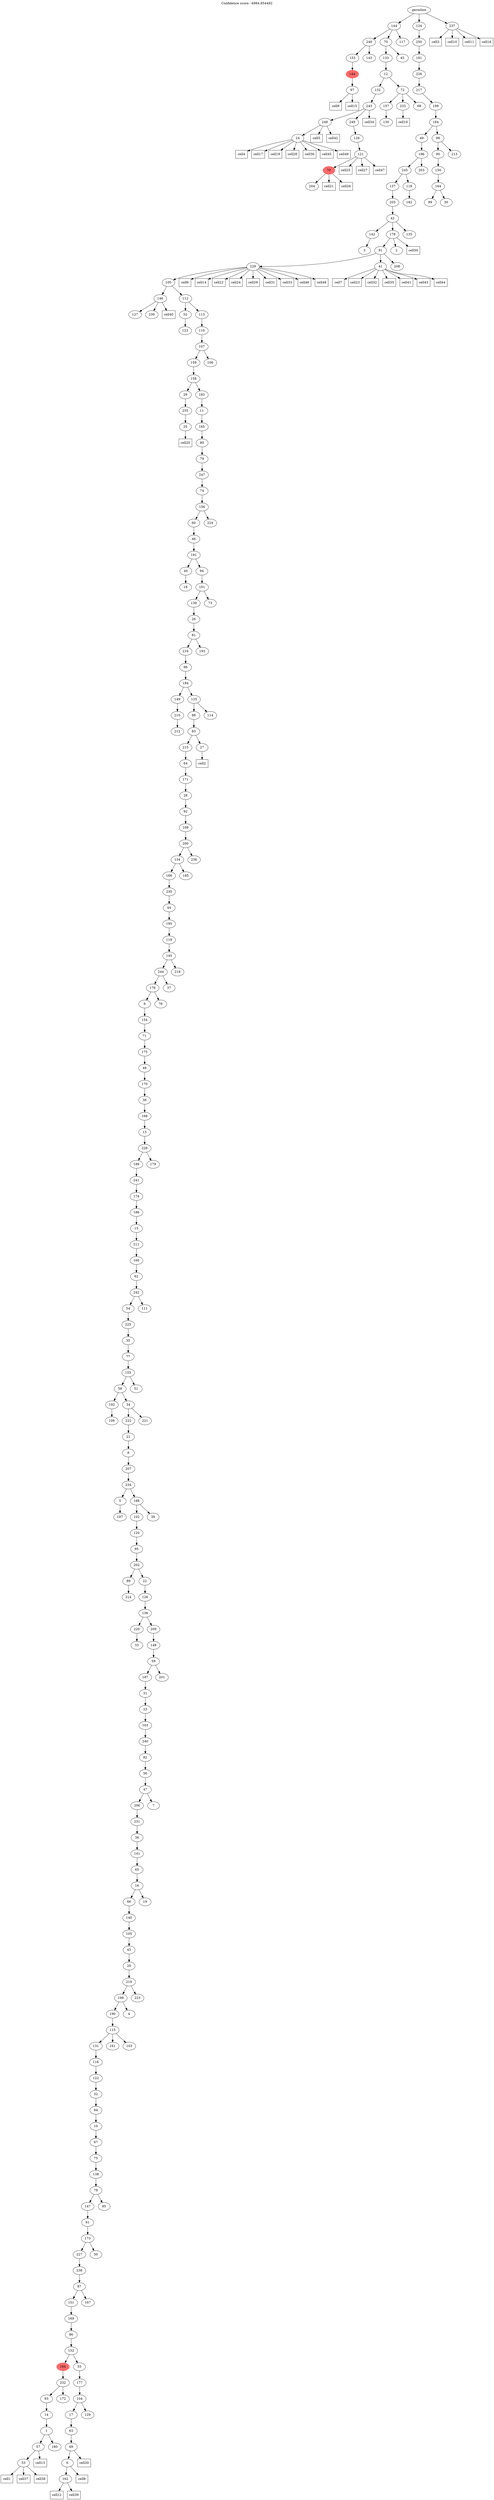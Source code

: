 digraph g {
	"249" -> "250";
	"250" [label="97"];
	"248" -> "249";
	"249" [color=indianred1, style=filled, label="144"];
	"247" -> "248";
	"248" [label="153"];
	"247" -> "251";
	"251" [label="143"];
	"244" -> "245";
	"245" [label="24"];
	"242" -> "243";
	"243" [label="204"];
	"241" -> "242";
	"242" [color=indianred1, style=filled, label="70"];
	"240" -> "241";
	"241" [label="121"];
	"239" -> "240";
	"240" [label="126"];
	"238" -> "239";
	"239" [label="249"];
	"238" -> "244";
	"244" [label="248"];
	"237" -> "238";
	"238" [label="243"];
	"234" -> "235";
	"235" [label="130"];
	"232" -> "233";
	"233" [label="233"];
	"232" -> "234";
	"234" [label="157"];
	"232" -> "236";
	"236" [label="68"];
	"231" -> "232";
	"232" [label="72"];
	"231" -> "237";
	"237" [label="132"];
	"230" -> "231";
	"231" [label="12"];
	"229" -> "230";
	"230" [label="133"];
	"229" -> "246";
	"246" [label="45"];
	"228" -> "229";
	"229" [label="70"];
	"228" -> "247";
	"247" [label="246"];
	"228" -> "252";
	"252" [label="117"];
	"225" -> "226";
	"226" [label="3"];
	"218" -> "219";
	"219" [label="127"];
	"218" -> "220";
	"220" [label="239"];
	"216" -> "217";
	"217" [label="123"];
	"213" -> "214";
	"214" [label="25"];
	"212" -> "213";
	"213" [label="235"];
	"209" -> "210";
	"210" [label="18"];
	"205" -> "206";
	"206" [label="212"];
	"204" -> "205";
	"205" [label="210"];
	"192" -> "193";
	"193" [label="109"];
	"189" -> "190";
	"190" [label="197"];
	"186" -> "187";
	"187" [label="214"];
	"184" -> "185";
	"185" [label="33"];
	"170" -> "171";
	"171" [label="53"];
	"169" -> "170";
	"170" [label="57"];
	"169" -> "172";
	"172" [label="180"];
	"168" -> "169";
	"169" [label="1"];
	"167" -> "168";
	"168" [label="14"];
	"166" -> "167";
	"167" [label="93"];
	"166" -> "173";
	"173" [label="172"];
	"165" -> "166";
	"166" [label="232"];
	"162" -> "163";
	"163" [label="162"];
	"161" -> "162";
	"162" [label="6"];
	"160" -> "161";
	"161" [label="69"];
	"159" -> "160";
	"160" [label="63"];
	"158" -> "159";
	"159" [label="17"];
	"158" -> "164";
	"164" [label="129"];
	"157" -> "158";
	"158" [label="104"];
	"156" -> "157";
	"157" [label="177"];
	"155" -> "156";
	"156" [label="55"];
	"155" -> "165";
	"165" [color=indianred1, style=filled, label="184"];
	"154" -> "155";
	"155" [label="152"];
	"153" -> "154";
	"154" [label="86"];
	"152" -> "153";
	"153" [label="169"];
	"151" -> "152";
	"152" [label="151"];
	"151" -> "174";
	"174" [label="167"];
	"150" -> "151";
	"151" [label="87"];
	"149" -> "150";
	"150" [label="238"];
	"148" -> "149";
	"149" [label="227"];
	"148" -> "175";
	"175" [label="50"];
	"147" -> "148";
	"148" [label="173"];
	"146" -> "147";
	"147" [label="61"];
	"145" -> "146";
	"146" [label="147"];
	"145" -> "176";
	"176" [label="85"];
	"144" -> "145";
	"145" [label="78"];
	"143" -> "144";
	"144" [label="138"];
	"142" -> "143";
	"143" [label="75"];
	"141" -> "142";
	"142" [label="67"];
	"140" -> "141";
	"141" [label="10"];
	"139" -> "140";
	"140" [label="84"];
	"138" -> "139";
	"139" [label="32"];
	"137" -> "138";
	"138" [label="122"];
	"136" -> "137";
	"137" [label="116"];
	"135" -> "136";
	"136" [label="131"];
	"135" -> "177";
	"177" [label="161"];
	"135" -> "178";
	"178" [label="103"];
	"134" -> "135";
	"135" [label="115"];
	"133" -> "134";
	"134" [label="190"];
	"133" -> "179";
	"179" [label="4"];
	"132" -> "133";
	"133" [label="198"];
	"132" -> "180";
	"180" [label="223"];
	"131" -> "132";
	"132" [label="219"];
	"130" -> "131";
	"131" [label="20"];
	"129" -> "130";
	"130" [label="43"];
	"128" -> "129";
	"129" [label="105"];
	"127" -> "128";
	"128" [label="140"];
	"126" -> "127";
	"127" [label="66"];
	"126" -> "181";
	"181" [label="19"];
	"125" -> "126";
	"126" [label="16"];
	"124" -> "125";
	"125" [label="65"];
	"123" -> "124";
	"124" [label="141"];
	"122" -> "123";
	"123" [label="36"];
	"121" -> "122";
	"122" [label="231"];
	"120" -> "121";
	"121" [label="206"];
	"120" -> "182";
	"182" [label="7"];
	"119" -> "120";
	"120" [label="47"];
	"118" -> "119";
	"119" [label="56"];
	"117" -> "118";
	"118" [label="82"];
	"116" -> "117";
	"117" [label="240"];
	"115" -> "116";
	"116" [label="163"];
	"114" -> "115";
	"115" [label="23"];
	"113" -> "114";
	"114" [label="31"];
	"112" -> "113";
	"113" [label="187"];
	"112" -> "183";
	"183" [label="201"];
	"111" -> "112";
	"112" [label="59"];
	"110" -> "111";
	"111" [label="148"];
	"109" -> "110";
	"110" [label="209"];
	"109" -> "184";
	"184" [label="220"];
	"108" -> "109";
	"109" [label="136"];
	"107" -> "108";
	"108" [label="128"];
	"106" -> "107";
	"107" [label="22"];
	"106" -> "186";
	"186" [label="89"];
	"105" -> "106";
	"106" [label="202"];
	"104" -> "105";
	"105" [label="95"];
	"103" -> "104";
	"104" [label="120"];
	"102" -> "103";
	"103" [label="102"];
	"102" -> "188";
	"188" [label="39"];
	"101" -> "102";
	"102" [label="188"];
	"101" -> "189";
	"189" [label="5"];
	"100" -> "101";
	"101" [label="234"];
	"99" -> "100";
	"100" [label="207"];
	"98" -> "99";
	"99" [label="8"];
	"97" -> "98";
	"98" [label="21"];
	"96" -> "97";
	"97" [label="222"];
	"96" -> "191";
	"191" [label="221"];
	"95" -> "96";
	"96" [label="34"];
	"95" -> "192";
	"192" [label="192"];
	"94" -> "95";
	"95" [label="58"];
	"94" -> "194";
	"194" [label="51"];
	"93" -> "94";
	"94" [label="155"];
	"92" -> "93";
	"93" [label="77"];
	"91" -> "92";
	"92" [label="35"];
	"90" -> "91";
	"91" [label="225"];
	"89" -> "90";
	"90" [label="54"];
	"89" -> "195";
	"195" [label="111"];
	"88" -> "89";
	"89" [label="242"];
	"87" -> "88";
	"88" [label="62"];
	"86" -> "87";
	"87" [label="160"];
	"85" -> "86";
	"86" [label="211"];
	"84" -> "85";
	"85" [label="15"];
	"83" -> "84";
	"84" [label="186"];
	"82" -> "83";
	"83" [label="174"];
	"81" -> "82";
	"82" [label="241"];
	"80" -> "81";
	"81" [label="189"];
	"80" -> "196";
	"196" [label="179"];
	"79" -> "80";
	"80" [label="228"];
	"78" -> "79";
	"79" [label="13"];
	"77" -> "78";
	"78" [label="168"];
	"76" -> "77";
	"77" [label="38"];
	"75" -> "76";
	"76" [label="170"];
	"74" -> "75";
	"75" [label="48"];
	"73" -> "74";
	"74" [label="175"];
	"72" -> "73";
	"73" [label="71"];
	"71" -> "72";
	"72" [label="154"];
	"70" -> "71";
	"71" [label="9"];
	"70" -> "197";
	"197" [label="76"];
	"69" -> "70";
	"70" [label="176"];
	"69" -> "198";
	"198" [label="37"];
	"68" -> "69";
	"69" [label="244"];
	"68" -> "199";
	"199" [label="218"];
	"67" -> "68";
	"68" [label="145"];
	"66" -> "67";
	"67" [label="119"];
	"65" -> "66";
	"66" [label="195"];
	"64" -> "65";
	"65" [label="44"];
	"63" -> "64";
	"64" [label="230"];
	"62" -> "63";
	"63" [label="166"];
	"62" -> "200";
	"200" [label="185"];
	"61" -> "62";
	"62" [label="134"];
	"61" -> "201";
	"201" [label="236"];
	"60" -> "61";
	"61" [label="200"];
	"59" -> "60";
	"60" [label="108"];
	"58" -> "59";
	"59" [label="92"];
	"57" -> "58";
	"58" [label="28"];
	"56" -> "57";
	"57" [label="171"];
	"55" -> "56";
	"56" [label="64"];
	"54" -> "55";
	"55" [label="215"];
	"54" -> "202";
	"202" [label="27"];
	"53" -> "54";
	"54" [label="83"];
	"52" -> "53";
	"53" [label="88"];
	"52" -> "203";
	"203" [label="114"];
	"51" -> "52";
	"52" [label="125"];
	"51" -> "204";
	"204" [label="149"];
	"50" -> "51";
	"51" [label="194"];
	"49" -> "50";
	"50" [label="96"];
	"48" -> "49";
	"49" [label="216"];
	"48" -> "207";
	"207" [label="193"];
	"47" -> "48";
	"48" [label="81"];
	"46" -> "47";
	"47" [label="26"];
	"45" -> "46";
	"46" [label="139"];
	"45" -> "208";
	"208" [label="73"];
	"44" -> "45";
	"45" [label="101"];
	"43" -> "44";
	"44" [label="94"];
	"43" -> "209";
	"209" [label="40"];
	"42" -> "43";
	"43" [label="191"];
	"41" -> "42";
	"42" [label="46"];
	"40" -> "41";
	"41" [label="60"];
	"40" -> "211";
	"211" [label="224"];
	"39" -> "40";
	"40" [label="156"];
	"38" -> "39";
	"39" [label="74"];
	"37" -> "38";
	"38" [label="247"];
	"36" -> "37";
	"37" [label="79"];
	"35" -> "36";
	"36" [label="80"];
	"34" -> "35";
	"35" [label="165"];
	"33" -> "34";
	"34" [label="11"];
	"32" -> "33";
	"33" [label="183"];
	"32" -> "212";
	"212" [label="29"];
	"31" -> "32";
	"32" [label="158"];
	"30" -> "31";
	"31" [label="159"];
	"30" -> "215";
	"215" [label="106"];
	"29" -> "30";
	"30" [label="107"];
	"28" -> "29";
	"29" [label="110"];
	"27" -> "28";
	"28" [label="113"];
	"27" -> "216";
	"216" [label="52"];
	"26" -> "27";
	"27" [label="112"];
	"26" -> "218";
	"218" [label="146"];
	"25" -> "26";
	"26" [label="100"];
	"24" -> "25";
	"25" [label="229"];
	"24" -> "221";
	"221" [label="41"];
	"24" -> "222";
	"222" [label="208"];
	"23" -> "24";
	"24" [label="91"];
	"23" -> "223";
	"223" [label="2"];
	"22" -> "23";
	"23" [label="178"];
	"22" -> "224";
	"224" [label="135"];
	"22" -> "225";
	"225" [label="142"];
	"21" -> "22";
	"22" [label="42"];
	"20" -> "21";
	"21" [label="205"];
	"18" -> "19";
	"19" [label="182"];
	"17" -> "18";
	"18" [label="118"];
	"17" -> "20";
	"20" [label="137"];
	"16" -> "17";
	"17" [label="245"];
	"16" -> "227";
	"227" [label="203"];
	"15" -> "16";
	"16" [label="196"];
	"11" -> "12";
	"12" [label="99"];
	"11" -> "13";
	"13" [label="30"];
	"10" -> "11";
	"11" [label="164"];
	"9" -> "10";
	"10" [label="150"];
	"8" -> "9";
	"9" [label="90"];
	"8" -> "14";
	"14" [label="213"];
	"7" -> "8";
	"8" [label="98"];
	"7" -> "15";
	"15" [label="49"];
	"6" -> "7";
	"7" [label="184"];
	"5" -> "6";
	"6" [label="199"];
	"4" -> "5";
	"5" [label="217"];
	"3" -> "4";
	"4" [label="226"];
	"2" -> "3";
	"3" [label="181"];
	"1" -> "2";
	"2" [label="250"];
	"0" -> "1";
	"1" [label="124"];
	"0" -> "228";
	"228" [label="144"];
	"0" -> "253";
	"253" [label="237"];
	"0" [label="germline"];
	"171" -> "cell1";
	"cell1" [shape=box];
	"202" -> "cell2";
	"cell2" [shape=box];
	"253" -> "cell3";
	"cell3" [shape=box];
	"245" -> "cell4";
	"cell4" [shape=box];
	"244" -> "cell5";
	"cell5" [shape=box];
	"25" -> "cell6";
	"cell6" [shape=box];
	"221" -> "cell7";
	"cell7" [shape=box];
	"162" -> "cell8";
	"cell8" [shape=box];
	"250" -> "cell9";
	"cell9" [shape=box];
	"253" -> "cell10";
	"cell10" [shape=box];
	"253" -> "cell11";
	"cell11" [shape=box];
	"163" -> "cell12";
	"cell12" [shape=box];
	"170" -> "cell13";
	"cell13" [shape=box];
	"25" -> "cell14";
	"cell14" [shape=box];
	"250" -> "cell15";
	"cell15" [shape=box];
	"233" -> "cell16";
	"cell16" [shape=box];
	"245" -> "cell17";
	"cell17" [shape=box];
	"253" -> "cell18";
	"cell18" [shape=box];
	"245" -> "cell19";
	"cell19" [shape=box];
	"214" -> "cell20";
	"cell20" [shape=box];
	"242" -> "cell21";
	"cell21" [shape=box];
	"25" -> "cell22";
	"cell22" [shape=box];
	"221" -> "cell23";
	"cell23" [shape=box];
	"25" -> "cell24";
	"cell24" [shape=box];
	"241" -> "cell25";
	"cell25" [shape=box];
	"242" -> "cell26";
	"cell26" [shape=box];
	"241" -> "cell27";
	"cell27" [shape=box];
	"245" -> "cell28";
	"cell28" [shape=box];
	"25" -> "cell29";
	"cell29" [shape=box];
	"161" -> "cell30";
	"cell30" [shape=box];
	"25" -> "cell31";
	"cell31" [shape=box];
	"221" -> "cell32";
	"cell32" [shape=box];
	"25" -> "cell33";
	"cell33" [shape=box];
	"238" -> "cell34";
	"cell34" [shape=box];
	"221" -> "cell35";
	"cell35" [shape=box];
	"245" -> "cell36";
	"cell36" [shape=box];
	"171" -> "cell37";
	"cell37" [shape=box];
	"171" -> "cell38";
	"cell38" [shape=box];
	"163" -> "cell39";
	"cell39" [shape=box];
	"218" -> "cell40";
	"cell40" [shape=box];
	"221" -> "cell41";
	"cell41" [shape=box];
	"244" -> "cell42";
	"cell42" [shape=box];
	"221" -> "cell43";
	"cell43" [shape=box];
	"221" -> "cell44";
	"cell44" [shape=box];
	"245" -> "cell45";
	"cell45" [shape=box];
	"25" -> "cell46";
	"cell46" [shape=box];
	"241" -> "cell47";
	"cell47" [shape=box];
	"25" -> "cell48";
	"cell48" [shape=box];
	"245" -> "cell49";
	"cell49" [shape=box];
	"23" -> "cell50";
	"cell50" [shape=box];
	labelloc="t";
	label="Confidence score: -4984.854492";
}
